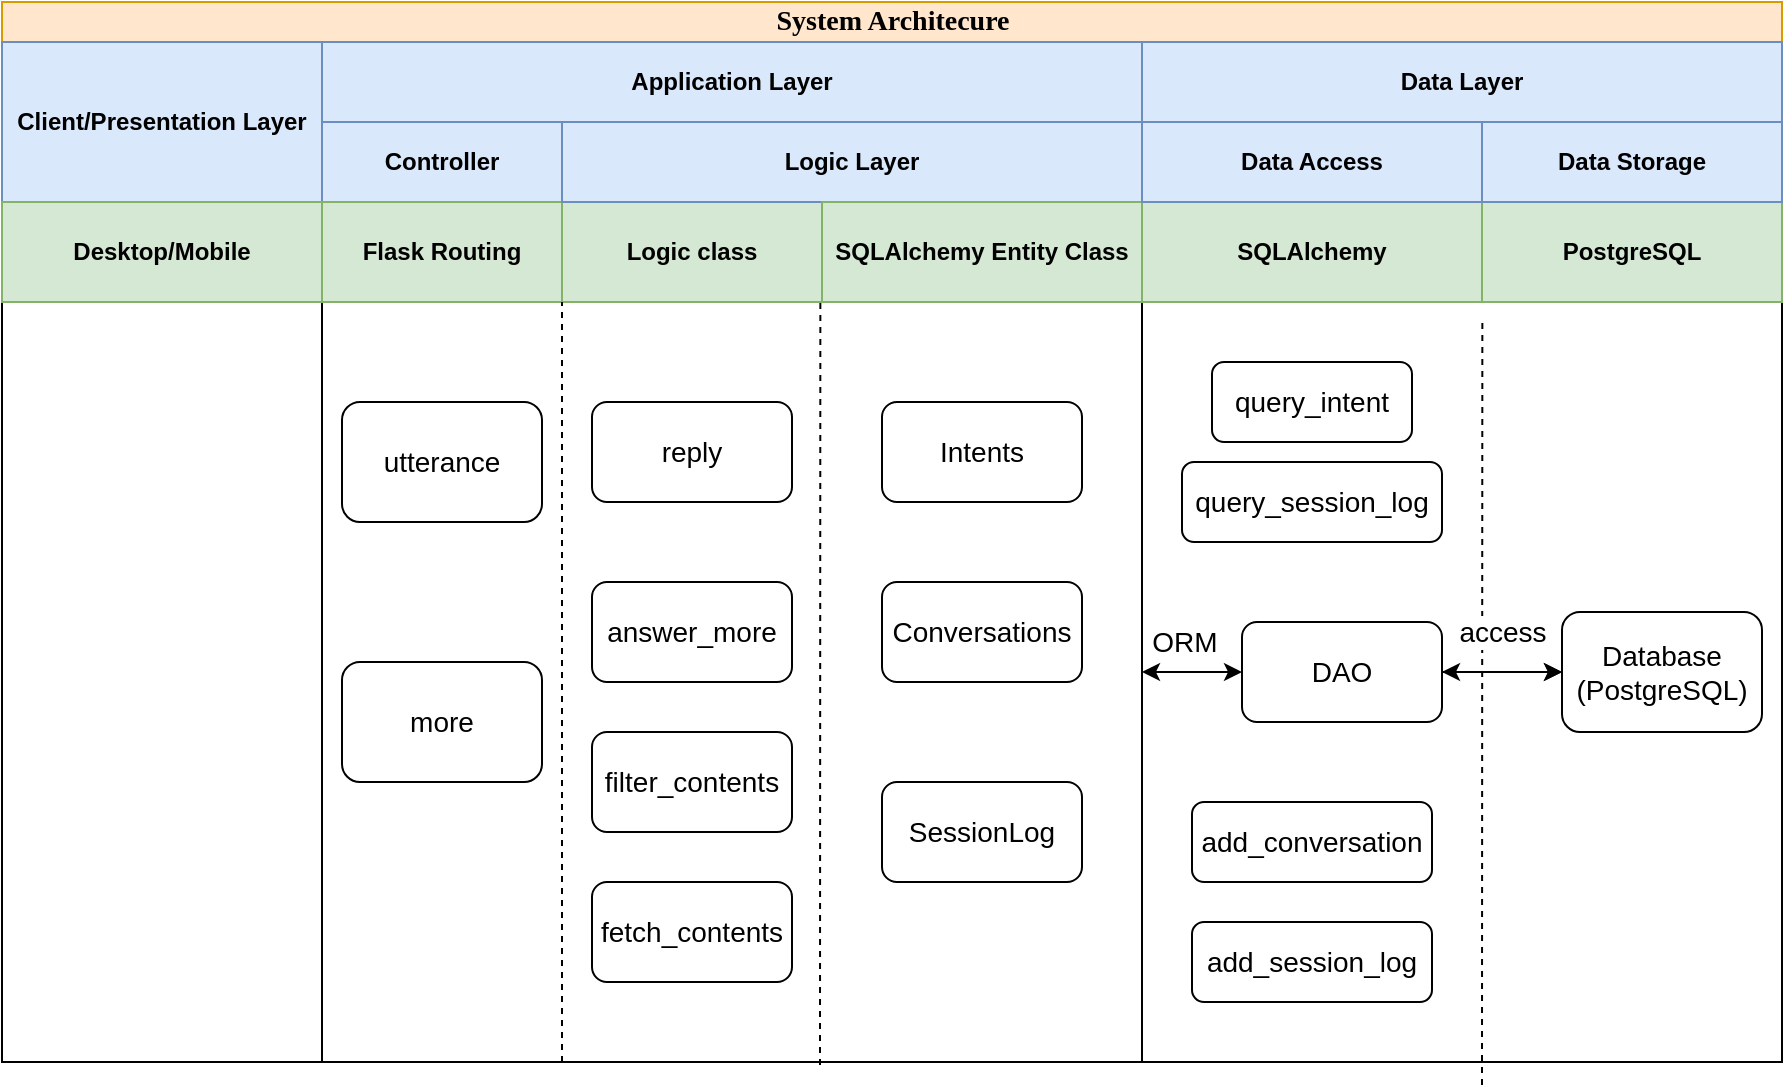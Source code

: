 <mxfile version="13.4.2" type="device"><diagram name="Page-1" id="74e2e168-ea6b-b213-b513-2b3c1d86103e"><mxGraphModel dx="985" dy="488" grid="1" gridSize="10" guides="1" tooltips="1" connect="1" arrows="1" fold="1" page="1" pageScale="1" pageWidth="1100" pageHeight="850" background="#ffffff" math="0" shadow="0"><root><mxCell id="0"/><mxCell id="1" parent="0"/><mxCell id="77e6c97f196da883-1" value="&lt;font style=&quot;font-size: 14px&quot;&gt;System Architecure&lt;/font&gt;" style="swimlane;html=1;childLayout=stackLayout;startSize=20;rounded=0;shadow=0;labelBackgroundColor=none;strokeWidth=1;fontFamily=Verdana;fontSize=8;align=center;fillColor=#ffe6cc;strokeColor=#d79b00;" parent="1" vertex="1"><mxGeometry x="10" y="10" width="890" height="530" as="geometry"/></mxCell><mxCell id="77e6c97f196da883-2" value="Lane 1" style="swimlane;html=1;startSize=130;" parent="77e6c97f196da883-1" vertex="1"><mxGeometry y="20" width="160" height="510" as="geometry"/></mxCell><mxCell id="sr4tkNmYyKMq25Ae-ZDc-11" value="Client/Presentation Layer" style="rounded=0;whiteSpace=wrap;html=1;fillColor=#dae8fc;strokeColor=#6c8ebf;fontStyle=1" vertex="1" parent="77e6c97f196da883-2"><mxGeometry width="160" height="80" as="geometry"/></mxCell><mxCell id="sr4tkNmYyKMq25Ae-ZDc-13" value="Desktop/Mobile" style="rounded=0;whiteSpace=wrap;html=1;fillColor=#d5e8d4;strokeColor=#82b366;fontStyle=1" vertex="1" parent="77e6c97f196da883-2"><mxGeometry y="80" width="160" height="50" as="geometry"/></mxCell><mxCell id="77e6c97f196da883-3" value="Lane 2" style="swimlane;html=1;startSize=130;" parent="77e6c97f196da883-1" vertex="1"><mxGeometry x="160" y="20" width="730" height="510" as="geometry"/></mxCell><mxCell id="sr4tkNmYyKMq25Ae-ZDc-15" value="Controller" style="rounded=0;whiteSpace=wrap;html=1;fillColor=#dae8fc;strokeColor=#6c8ebf;fontStyle=1" vertex="1" parent="77e6c97f196da883-3"><mxGeometry y="40" width="120" height="40" as="geometry"/></mxCell><mxCell id="sr4tkNmYyKMq25Ae-ZDc-16" value="Flask Routing" style="rounded=0;whiteSpace=wrap;html=1;fillColor=#d5e8d4;strokeColor=#82b366;fontStyle=1" vertex="1" parent="77e6c97f196da883-3"><mxGeometry y="80" width="120" height="50" as="geometry"/></mxCell><mxCell id="sr4tkNmYyKMq25Ae-ZDc-88" value="utterance" style="rounded=1;whiteSpace=wrap;html=1;fontSize=14;" vertex="1" parent="77e6c97f196da883-3"><mxGeometry x="10" y="180" width="100" height="60" as="geometry"/></mxCell><mxCell id="sr4tkNmYyKMq25Ae-ZDc-89" value="more" style="rounded=1;whiteSpace=wrap;html=1;fontSize=14;" vertex="1" parent="77e6c97f196da883-3"><mxGeometry x="10" y="310" width="100" height="60" as="geometry"/></mxCell><mxCell id="sr4tkNmYyKMq25Ae-ZDc-108" value="fetch_contents" style="rounded=1;whiteSpace=wrap;html=1;fontSize=14;" vertex="1" parent="77e6c97f196da883-3"><mxGeometry x="135" y="420" width="100" height="50" as="geometry"/></mxCell><mxCell id="sr4tkNmYyKMq25Ae-ZDc-106" value="answer_more" style="rounded=1;whiteSpace=wrap;html=1;fontSize=14;" vertex="1" parent="77e6c97f196da883-3"><mxGeometry x="135" y="270" width="100" height="50" as="geometry"/></mxCell><mxCell id="sr4tkNmYyKMq25Ae-ZDc-92" value="reply" style="rounded=1;whiteSpace=wrap;html=1;fontSize=14;" vertex="1" parent="77e6c97f196da883-3"><mxGeometry x="135" y="180" width="100" height="50" as="geometry"/></mxCell><mxCell id="sr4tkNmYyKMq25Ae-ZDc-107" value="filter_contents" style="rounded=1;whiteSpace=wrap;html=1;fontSize=14;" vertex="1" parent="77e6c97f196da883-3"><mxGeometry x="135" y="345" width="100" height="50" as="geometry"/></mxCell><mxCell id="sr4tkNmYyKMq25Ae-ZDc-14" value="Application Layer" style="rounded=0;whiteSpace=wrap;html=1;fillColor=#dae8fc;strokeColor=#6c8ebf;fontStyle=1" vertex="1" parent="77e6c97f196da883-3"><mxGeometry width="410" height="40" as="geometry"/></mxCell><mxCell id="sr4tkNmYyKMq25Ae-ZDc-24" value="Logic class" style="rounded=0;whiteSpace=wrap;html=1;fillColor=#d5e8d4;strokeColor=#82b366;fontStyle=1" vertex="1" parent="77e6c97f196da883-3"><mxGeometry x="120" y="80" width="130" height="50" as="geometry"/></mxCell><mxCell id="sr4tkNmYyKMq25Ae-ZDc-90" value="" style="endArrow=none;dashed=1;html=1;fontSize=14;entryX=0.326;entryY=0.252;entryDx=0;entryDy=0;entryPerimeter=0;" edge="1" parent="77e6c97f196da883-3"><mxGeometry width="50" height="50" relative="1" as="geometry"><mxPoint x="249" y="511.48" as="sourcePoint"/><mxPoint x="249.18" y="130.0" as="targetPoint"/></mxGeometry></mxCell><mxCell id="sr4tkNmYyKMq25Ae-ZDc-21" value="Logic Layer" style="rounded=0;whiteSpace=wrap;html=1;fillColor=#dae8fc;strokeColor=#6c8ebf;fontStyle=1" vertex="1" parent="77e6c97f196da883-3"><mxGeometry x="120" y="40" width="290" height="40" as="geometry"/></mxCell><mxCell id="sr4tkNmYyKMq25Ae-ZDc-23" style="edgeStyle=orthogonalEdgeStyle;rounded=0;orthogonalLoop=1;jettySize=auto;html=1;exitX=0.5;exitY=1;exitDx=0;exitDy=0;" edge="1" parent="77e6c97f196da883-3" source="sr4tkNmYyKMq25Ae-ZDc-16" target="sr4tkNmYyKMq25Ae-ZDc-16"><mxGeometry relative="1" as="geometry"/></mxCell><mxCell id="sr4tkNmYyKMq25Ae-ZDc-109" value="Intents" style="rounded=1;whiteSpace=wrap;html=1;fontSize=14;" vertex="1" parent="77e6c97f196da883-3"><mxGeometry x="280" y="180" width="100" height="50" as="geometry"/></mxCell><mxCell id="sr4tkNmYyKMq25Ae-ZDc-110" value="Conversations" style="rounded=1;whiteSpace=wrap;html=1;fontSize=14;" vertex="1" parent="77e6c97f196da883-3"><mxGeometry x="280" y="270" width="100" height="50" as="geometry"/></mxCell><mxCell id="sr4tkNmYyKMq25Ae-ZDc-111" value="SessionLog" style="rounded=1;whiteSpace=wrap;html=1;fontSize=14;" vertex="1" parent="77e6c97f196da883-3"><mxGeometry x="280" y="370" width="100" height="50" as="geometry"/></mxCell><mxCell id="sr4tkNmYyKMq25Ae-ZDc-32" value="SQLAlchemy Entity Class" style="rounded=0;whiteSpace=wrap;html=1;fillColor=#d5e8d4;strokeColor=#82b366;fontStyle=1" vertex="1" parent="77e6c97f196da883-3"><mxGeometry x="250" y="80" width="160" height="50" as="geometry"/></mxCell><mxCell id="sr4tkNmYyKMq25Ae-ZDc-87" value="" style="endArrow=none;dashed=1;html=1;fontSize=14;entryX=0;entryY=1;entryDx=0;entryDy=0;" edge="1" parent="77e6c97f196da883-3" target="sr4tkNmYyKMq25Ae-ZDc-24"><mxGeometry width="50" height="50" relative="1" as="geometry"><mxPoint x="120" y="510" as="sourcePoint"/><mxPoint x="250" y="290" as="targetPoint"/><Array as="points"/></mxGeometry></mxCell><mxCell id="77e6c97f196da883-4" value="Lane 3" style="swimlane;html=1;startSize=130;" parent="77e6c97f196da883-3" vertex="1"><mxGeometry x="410" width="320" height="510" as="geometry"/></mxCell><mxCell id="sr4tkNmYyKMq25Ae-ZDc-122" value="query_intent" style="rounded=1;whiteSpace=wrap;html=1;fontSize=14;" vertex="1" parent="77e6c97f196da883-4"><mxGeometry x="35" y="160" width="100" height="40" as="geometry"/></mxCell><mxCell id="sr4tkNmYyKMq25Ae-ZDc-123" value="query_session_log" style="rounded=1;whiteSpace=wrap;html=1;fontSize=14;" vertex="1" parent="77e6c97f196da883-4"><mxGeometry x="20" y="210" width="130" height="40" as="geometry"/></mxCell><mxCell id="sr4tkNmYyKMq25Ae-ZDc-125" value="add_conversation" style="rounded=1;whiteSpace=wrap;html=1;fontSize=14;" vertex="1" parent="77e6c97f196da883-4"><mxGeometry x="25" y="380" width="120" height="40" as="geometry"/></mxCell><mxCell id="sr4tkNmYyKMq25Ae-ZDc-124" value="add_session_log" style="rounded=1;whiteSpace=wrap;html=1;fontSize=14;" vertex="1" parent="77e6c97f196da883-4"><mxGeometry x="25" y="440" width="120" height="40" as="geometry"/></mxCell><mxCell id="sr4tkNmYyKMq25Ae-ZDc-112" value="DAO" style="rounded=1;whiteSpace=wrap;html=1;fontSize=14;" vertex="1" parent="77e6c97f196da883-4"><mxGeometry x="50" y="290" width="100" height="50" as="geometry"/></mxCell><mxCell id="sr4tkNmYyKMq25Ae-ZDc-85" value="SQLAlchemy" style="rounded=0;whiteSpace=wrap;html=1;fillColor=#d5e8d4;strokeColor=#82b366;fontStyle=1" vertex="1" parent="77e6c97f196da883-4"><mxGeometry y="80" width="170" height="50" as="geometry"/></mxCell><mxCell id="sr4tkNmYyKMq25Ae-ZDc-35" value="Data Access" style="rounded=0;whiteSpace=wrap;html=1;fillColor=#dae8fc;strokeColor=#6c8ebf;fontStyle=1" vertex="1" parent="77e6c97f196da883-4"><mxGeometry y="40" width="170" height="40" as="geometry"/></mxCell><mxCell id="sr4tkNmYyKMq25Ae-ZDc-91" value="" style="endArrow=none;dashed=1;html=1;fontSize=14;entryX=0.326;entryY=0.252;entryDx=0;entryDy=0;entryPerimeter=0;" edge="1" parent="77e6c97f196da883-4"><mxGeometry width="50" height="50" relative="1" as="geometry"><mxPoint x="170" y="521.48" as="sourcePoint"/><mxPoint x="170.18" y="140" as="targetPoint"/></mxGeometry></mxCell><mxCell id="sr4tkNmYyKMq25Ae-ZDc-131" value="access" style="edgeLabel;html=1;align=center;verticalAlign=middle;resizable=0;points=[];fontSize=14;" vertex="1" connectable="0" parent="sr4tkNmYyKMq25Ae-ZDc-91"><mxGeometry x="0.16" y="3" relative="1" as="geometry"><mxPoint x="12.9" y="-5.48" as="offset"/></mxGeometry></mxCell><mxCell id="sr4tkNmYyKMq25Ae-ZDc-132" value="" style="edgeStyle=orthogonalEdgeStyle;rounded=0;orthogonalLoop=1;jettySize=auto;html=1;fontSize=14;" edge="1" parent="77e6c97f196da883-4" source="sr4tkNmYyKMq25Ae-ZDc-112" target="sr4tkNmYyKMq25Ae-ZDc-121"><mxGeometry relative="1" as="geometry"/></mxCell><mxCell id="sr4tkNmYyKMq25Ae-ZDc-86" value="PostgreSQL" style="rounded=0;whiteSpace=wrap;html=1;fillColor=#d5e8d4;strokeColor=#82b366;fontStyle=1" vertex="1" parent="77e6c97f196da883-4"><mxGeometry x="170" y="80" width="150" height="50" as="geometry"/></mxCell><mxCell id="sr4tkNmYyKMq25Ae-ZDc-34" value="Data Layer" style="rounded=0;whiteSpace=wrap;html=1;fillColor=#dae8fc;strokeColor=#6c8ebf;fontStyle=1" vertex="1" parent="77e6c97f196da883-4"><mxGeometry width="320" height="40" as="geometry"/></mxCell><mxCell id="sr4tkNmYyKMq25Ae-ZDc-84" value="Data Storage" style="rounded=0;whiteSpace=wrap;html=1;fillColor=#dae8fc;strokeColor=#6c8ebf;fontStyle=1" vertex="1" parent="77e6c97f196da883-4"><mxGeometry x="170" y="40" width="150" height="40" as="geometry"/></mxCell><mxCell id="sr4tkNmYyKMq25Ae-ZDc-130" value="" style="endArrow=classic;startArrow=classic;html=1;fontSize=14;entryX=0;entryY=0.5;entryDx=0;entryDy=0;exitX=1;exitY=0.5;exitDx=0;exitDy=0;" edge="1" parent="77e6c97f196da883-4" source="sr4tkNmYyKMq25Ae-ZDc-112" target="sr4tkNmYyKMq25Ae-ZDc-121"><mxGeometry width="50" height="50" relative="1" as="geometry"><mxPoint x="150" y="360" as="sourcePoint"/><mxPoint x="200" y="310" as="targetPoint"/></mxGeometry></mxCell><mxCell id="sr4tkNmYyKMq25Ae-ZDc-135" value="" style="endArrow=classic;startArrow=classic;html=1;fontSize=14;entryX=0;entryY=0.5;entryDx=0;entryDy=0;" edge="1" parent="77e6c97f196da883-4" target="sr4tkNmYyKMq25Ae-ZDc-112"><mxGeometry width="50" height="50" relative="1" as="geometry"><mxPoint y="315" as="sourcePoint"/><mxPoint x="50" y="310" as="targetPoint"/></mxGeometry></mxCell><mxCell id="sr4tkNmYyKMq25Ae-ZDc-136" value="ORM" style="edgeLabel;html=1;align=center;verticalAlign=middle;resizable=0;points=[];fontSize=14;" vertex="1" connectable="0" parent="sr4tkNmYyKMq25Ae-ZDc-135"><mxGeometry x="0.337" y="-1" relative="1" as="geometry"><mxPoint x="-13" y="-16" as="offset"/></mxGeometry></mxCell><mxCell id="sr4tkNmYyKMq25Ae-ZDc-121" value="Database&lt;br&gt;(PostgreSQL)" style="rounded=1;whiteSpace=wrap;html=1;fontSize=14;" vertex="1" parent="77e6c97f196da883-4"><mxGeometry x="210" y="285" width="100" height="60" as="geometry"/></mxCell></root></mxGraphModel></diagram></mxfile>